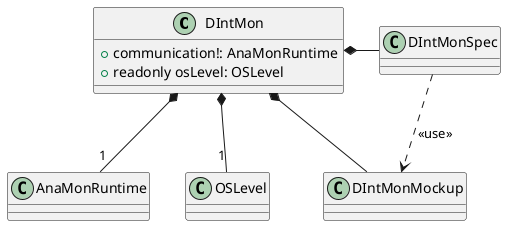 @startuml
'https://plantuml.com/class-diagram

class DIntMon{
    + communication!: AnaMonRuntime
    + readonly osLevel: OSLevel
}
DIntMon *- DIntMonSpec
DIntMonSpec ..> DIntMonMockup : <<use>>
DIntMon *- DIntMonMockup

DIntMon *-- "1" AnaMonRuntime
DIntMon *-- "1" OSLevel
@enduml

